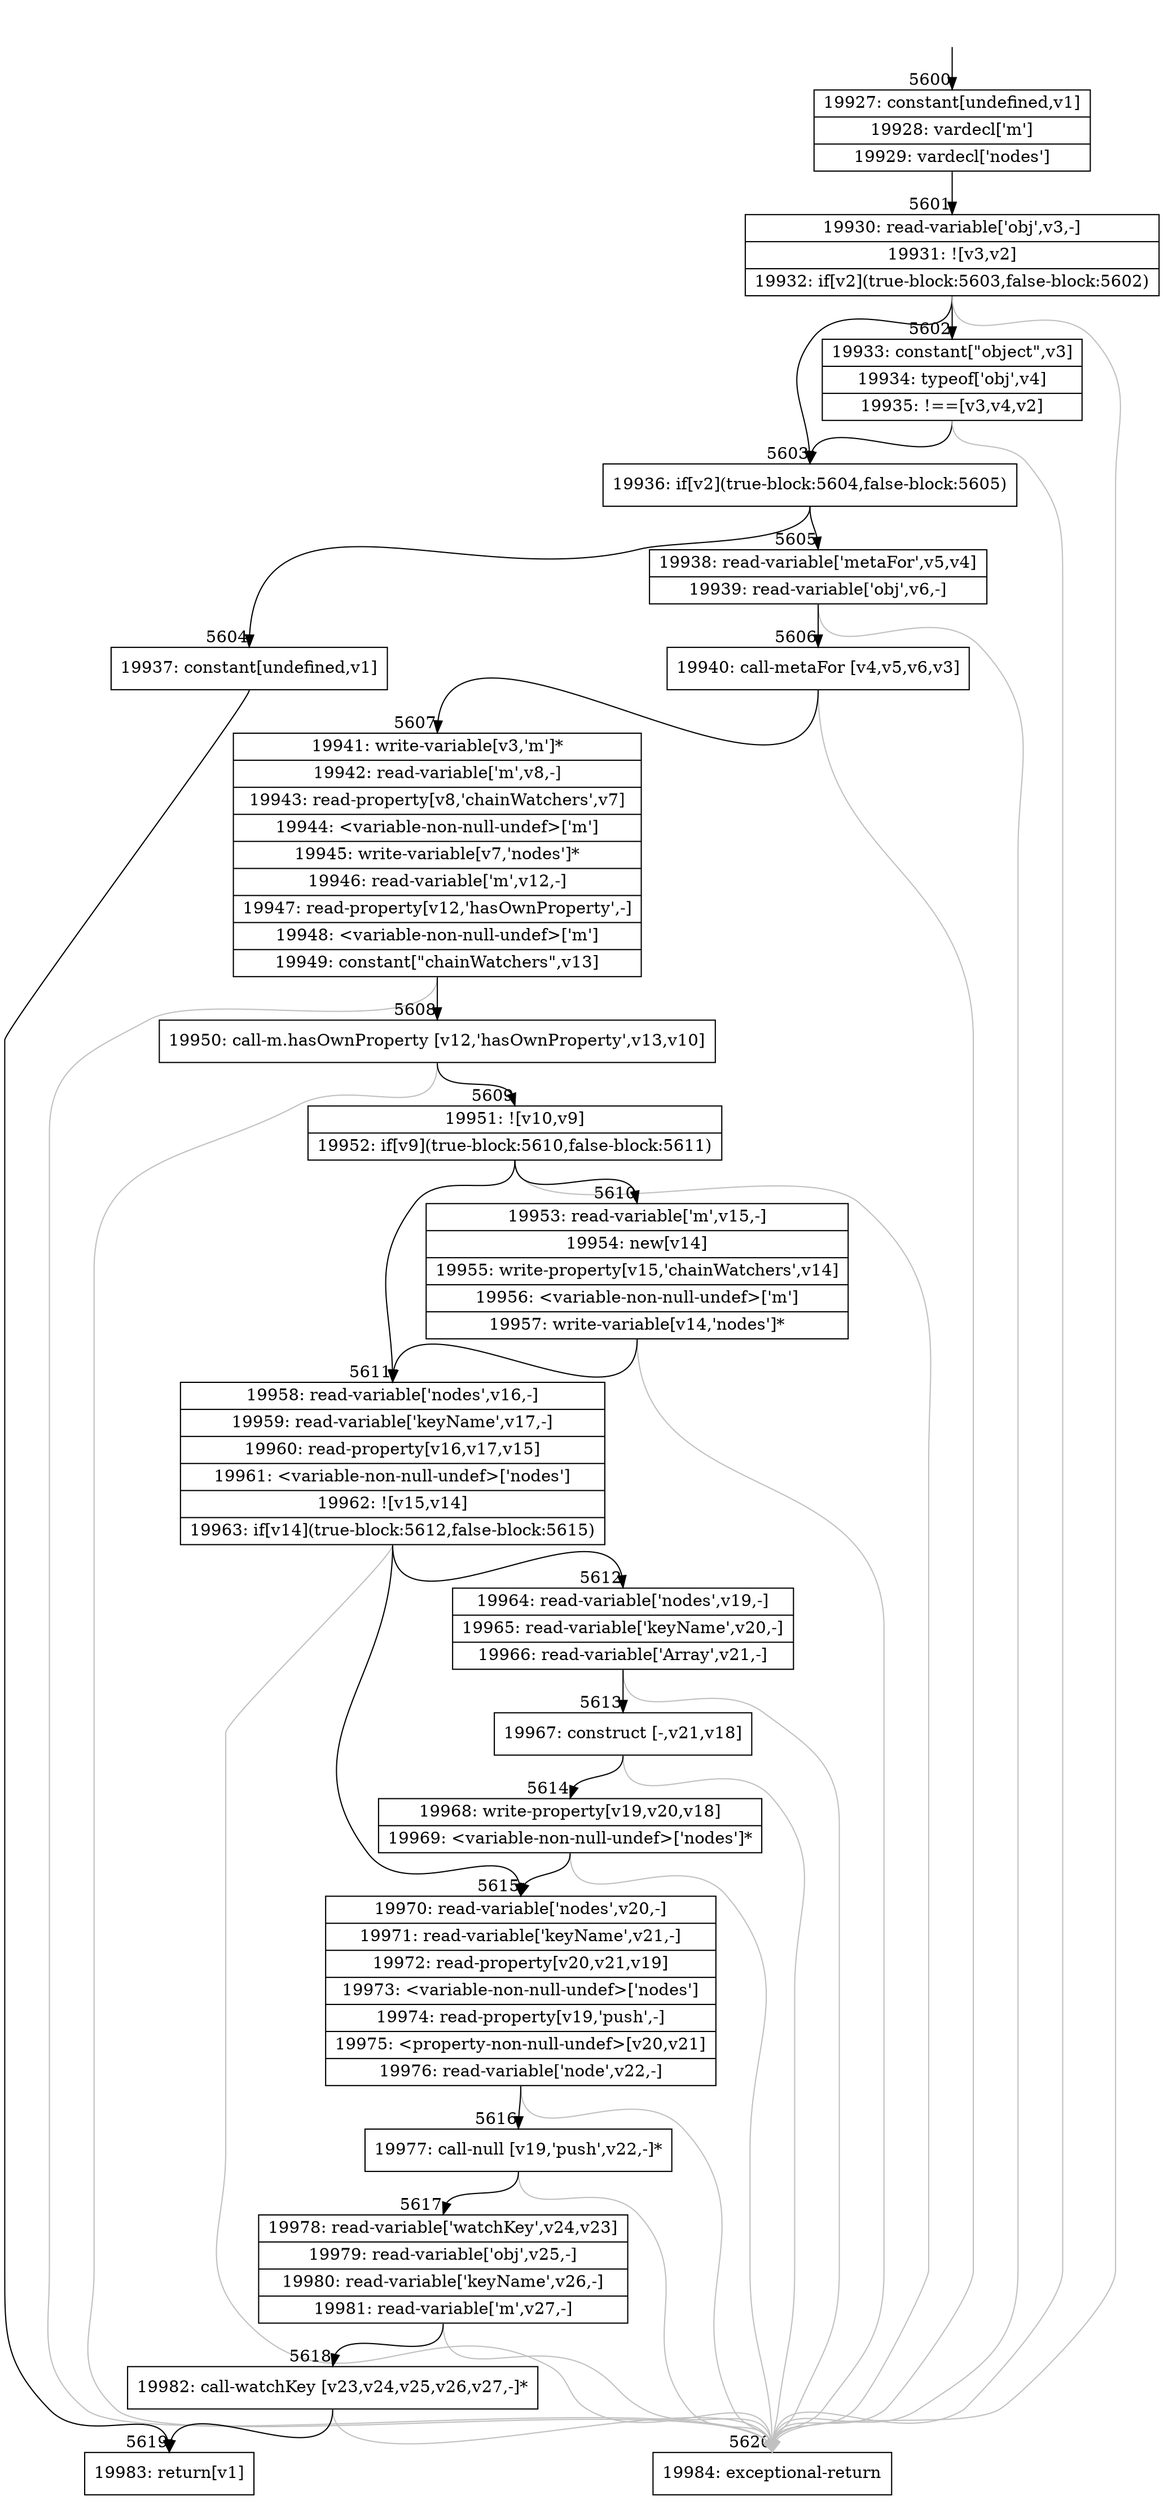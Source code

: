 digraph {
rankdir="TD"
BB_entry457[shape=none,label=""];
BB_entry457 -> BB5600 [tailport=s, headport=n, headlabel="    5600"]
BB5600 [shape=record label="{19927: constant[undefined,v1]|19928: vardecl['m']|19929: vardecl['nodes']}" ] 
BB5600 -> BB5601 [tailport=s, headport=n, headlabel="      5601"]
BB5601 [shape=record label="{19930: read-variable['obj',v3,-]|19931: ![v3,v2]|19932: if[v2](true-block:5603,false-block:5602)}" ] 
BB5601 -> BB5603 [tailport=s, headport=n, headlabel="      5603"]
BB5601 -> BB5602 [tailport=s, headport=n, headlabel="      5602"]
BB5601 -> BB5620 [tailport=s, headport=n, color=gray, headlabel="      5620"]
BB5602 [shape=record label="{19933: constant[\"object\",v3]|19934: typeof['obj',v4]|19935: !==[v3,v4,v2]}" ] 
BB5602 -> BB5603 [tailport=s, headport=n]
BB5602 -> BB5620 [tailport=s, headport=n, color=gray]
BB5603 [shape=record label="{19936: if[v2](true-block:5604,false-block:5605)}" ] 
BB5603 -> BB5604 [tailport=s, headport=n, headlabel="      5604"]
BB5603 -> BB5605 [tailport=s, headport=n, headlabel="      5605"]
BB5604 [shape=record label="{19937: constant[undefined,v1]}" ] 
BB5604 -> BB5619 [tailport=s, headport=n, headlabel="      5619"]
BB5605 [shape=record label="{19938: read-variable['metaFor',v5,v4]|19939: read-variable['obj',v6,-]}" ] 
BB5605 -> BB5606 [tailport=s, headport=n, headlabel="      5606"]
BB5605 -> BB5620 [tailport=s, headport=n, color=gray]
BB5606 [shape=record label="{19940: call-metaFor [v4,v5,v6,v3]}" ] 
BB5606 -> BB5607 [tailport=s, headport=n, headlabel="      5607"]
BB5606 -> BB5620 [tailport=s, headport=n, color=gray]
BB5607 [shape=record label="{19941: write-variable[v3,'m']*|19942: read-variable['m',v8,-]|19943: read-property[v8,'chainWatchers',v7]|19944: \<variable-non-null-undef\>['m']|19945: write-variable[v7,'nodes']*|19946: read-variable['m',v12,-]|19947: read-property[v12,'hasOwnProperty',-]|19948: \<variable-non-null-undef\>['m']|19949: constant[\"chainWatchers\",v13]}" ] 
BB5607 -> BB5608 [tailport=s, headport=n, headlabel="      5608"]
BB5607 -> BB5620 [tailport=s, headport=n, color=gray]
BB5608 [shape=record label="{19950: call-m.hasOwnProperty [v12,'hasOwnProperty',v13,v10]}" ] 
BB5608 -> BB5609 [tailport=s, headport=n, headlabel="      5609"]
BB5608 -> BB5620 [tailport=s, headport=n, color=gray]
BB5609 [shape=record label="{19951: ![v10,v9]|19952: if[v9](true-block:5610,false-block:5611)}" ] 
BB5609 -> BB5610 [tailport=s, headport=n, headlabel="      5610"]
BB5609 -> BB5611 [tailport=s, headport=n, headlabel="      5611"]
BB5609 -> BB5620 [tailport=s, headport=n, color=gray]
BB5610 [shape=record label="{19953: read-variable['m',v15,-]|19954: new[v14]|19955: write-property[v15,'chainWatchers',v14]|19956: \<variable-non-null-undef\>['m']|19957: write-variable[v14,'nodes']*}" ] 
BB5610 -> BB5611 [tailport=s, headport=n]
BB5610 -> BB5620 [tailport=s, headport=n, color=gray]
BB5611 [shape=record label="{19958: read-variable['nodes',v16,-]|19959: read-variable['keyName',v17,-]|19960: read-property[v16,v17,v15]|19961: \<variable-non-null-undef\>['nodes']|19962: ![v15,v14]|19963: if[v14](true-block:5612,false-block:5615)}" ] 
BB5611 -> BB5612 [tailport=s, headport=n, headlabel="      5612"]
BB5611 -> BB5615 [tailport=s, headport=n, headlabel="      5615"]
BB5611 -> BB5620 [tailport=s, headport=n, color=gray]
BB5612 [shape=record label="{19964: read-variable['nodes',v19,-]|19965: read-variable['keyName',v20,-]|19966: read-variable['Array',v21,-]}" ] 
BB5612 -> BB5613 [tailport=s, headport=n, headlabel="      5613"]
BB5612 -> BB5620 [tailport=s, headport=n, color=gray]
BB5613 [shape=record label="{19967: construct [-,v21,v18]}" ] 
BB5613 -> BB5614 [tailport=s, headport=n, headlabel="      5614"]
BB5613 -> BB5620 [tailport=s, headport=n, color=gray]
BB5614 [shape=record label="{19968: write-property[v19,v20,v18]|19969: \<variable-non-null-undef\>['nodes']*}" ] 
BB5614 -> BB5615 [tailport=s, headport=n]
BB5614 -> BB5620 [tailport=s, headport=n, color=gray]
BB5615 [shape=record label="{19970: read-variable['nodes',v20,-]|19971: read-variable['keyName',v21,-]|19972: read-property[v20,v21,v19]|19973: \<variable-non-null-undef\>['nodes']|19974: read-property[v19,'push',-]|19975: \<property-non-null-undef\>[v20,v21]|19976: read-variable['node',v22,-]}" ] 
BB5615 -> BB5616 [tailport=s, headport=n, headlabel="      5616"]
BB5615 -> BB5620 [tailport=s, headport=n, color=gray]
BB5616 [shape=record label="{19977: call-null [v19,'push',v22,-]*}" ] 
BB5616 -> BB5617 [tailport=s, headport=n, headlabel="      5617"]
BB5616 -> BB5620 [tailport=s, headport=n, color=gray]
BB5617 [shape=record label="{19978: read-variable['watchKey',v24,v23]|19979: read-variable['obj',v25,-]|19980: read-variable['keyName',v26,-]|19981: read-variable['m',v27,-]}" ] 
BB5617 -> BB5618 [tailport=s, headport=n, headlabel="      5618"]
BB5617 -> BB5620 [tailport=s, headport=n, color=gray]
BB5618 [shape=record label="{19982: call-watchKey [v23,v24,v25,v26,v27,-]*}" ] 
BB5618 -> BB5619 [tailport=s, headport=n]
BB5618 -> BB5620 [tailport=s, headport=n, color=gray]
BB5619 [shape=record label="{19983: return[v1]}" ] 
BB5620 [shape=record label="{19984: exceptional-return}" ] 
//#$~ 10240
}
